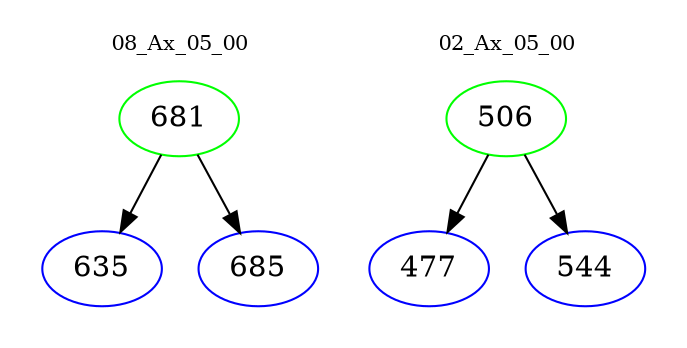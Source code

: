 digraph{
subgraph cluster_0 {
color = white
label = "08_Ax_05_00";
fontsize=10;
T0_681 [label="681", color="green"]
T0_681 -> T0_635 [color="black"]
T0_635 [label="635", color="blue"]
T0_681 -> T0_685 [color="black"]
T0_685 [label="685", color="blue"]
}
subgraph cluster_1 {
color = white
label = "02_Ax_05_00";
fontsize=10;
T1_506 [label="506", color="green"]
T1_506 -> T1_477 [color="black"]
T1_477 [label="477", color="blue"]
T1_506 -> T1_544 [color="black"]
T1_544 [label="544", color="blue"]
}
}
